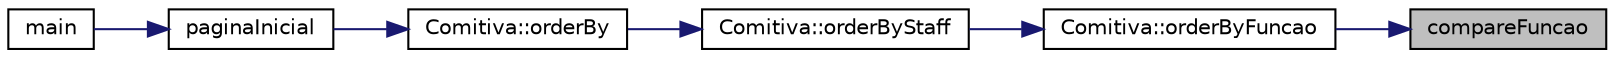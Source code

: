 digraph "compareFuncao"
{
 // LATEX_PDF_SIZE
  edge [fontname="Helvetica",fontsize="10",labelfontname="Helvetica",labelfontsize="10"];
  node [fontname="Helvetica",fontsize="10",shape=record];
  rankdir="RL";
  Node1 [label="compareFuncao",height=0.2,width=0.4,color="black", fillcolor="grey75", style="filled", fontcolor="black",tooltip=" "];
  Node1 -> Node2 [dir="back",color="midnightblue",fontsize="10",style="solid",fontname="Helvetica"];
  Node2 [label="Comitiva::orderByFuncao",height=0.2,width=0.4,color="black", fillcolor="white", style="filled",URL="$class_comitiva.html#a89320b13f3b779f0a128f6f65021e608",tooltip="Mostra todos os elementos ordenados por função de um vetor de membros de staff passado como argumento..."];
  Node2 -> Node3 [dir="back",color="midnightblue",fontsize="10",style="solid",fontname="Helvetica"];
  Node3 [label="Comitiva::orderByStaff",height=0.2,width=0.4,color="black", fillcolor="white", style="filled",URL="$class_comitiva.html#aef4522bba7d390f68c462e196eb45e87",tooltip="Menu para ordenação dos membros do Staff."];
  Node3 -> Node4 [dir="back",color="midnightblue",fontsize="10",style="solid",fontname="Helvetica"];
  Node4 [label="Comitiva::orderBy",height=0.2,width=0.4,color="black", fillcolor="white", style="filled",URL="$class_comitiva.html#a69df54dc14ec5efd16db4b7a7c10247a",tooltip="Apenas chama a função de ordenação que o utilizador escolher."];
  Node4 -> Node5 [dir="back",color="midnightblue",fontsize="10",style="solid",fontname="Helvetica"];
  Node5 [label="paginaInicial",height=0.2,width=0.4,color="black", fillcolor="white", style="filled",URL="$menu_8h.html#a96dac07912e4edb4cb4e758e0130cf0d",tooltip="Esta função é o página inicial do programa. Todos os objetivos do projeto se fazem dentro desta funçã..."];
  Node5 -> Node6 [dir="back",color="midnightblue",fontsize="10",style="solid",fontname="Helvetica"];
  Node6 [label="main",height=0.2,width=0.4,color="black", fillcolor="white", style="filled",URL="$main_8cpp.html#ae66f6b31b5ad750f1fe042a706a4e3d4",tooltip=" "];
}
